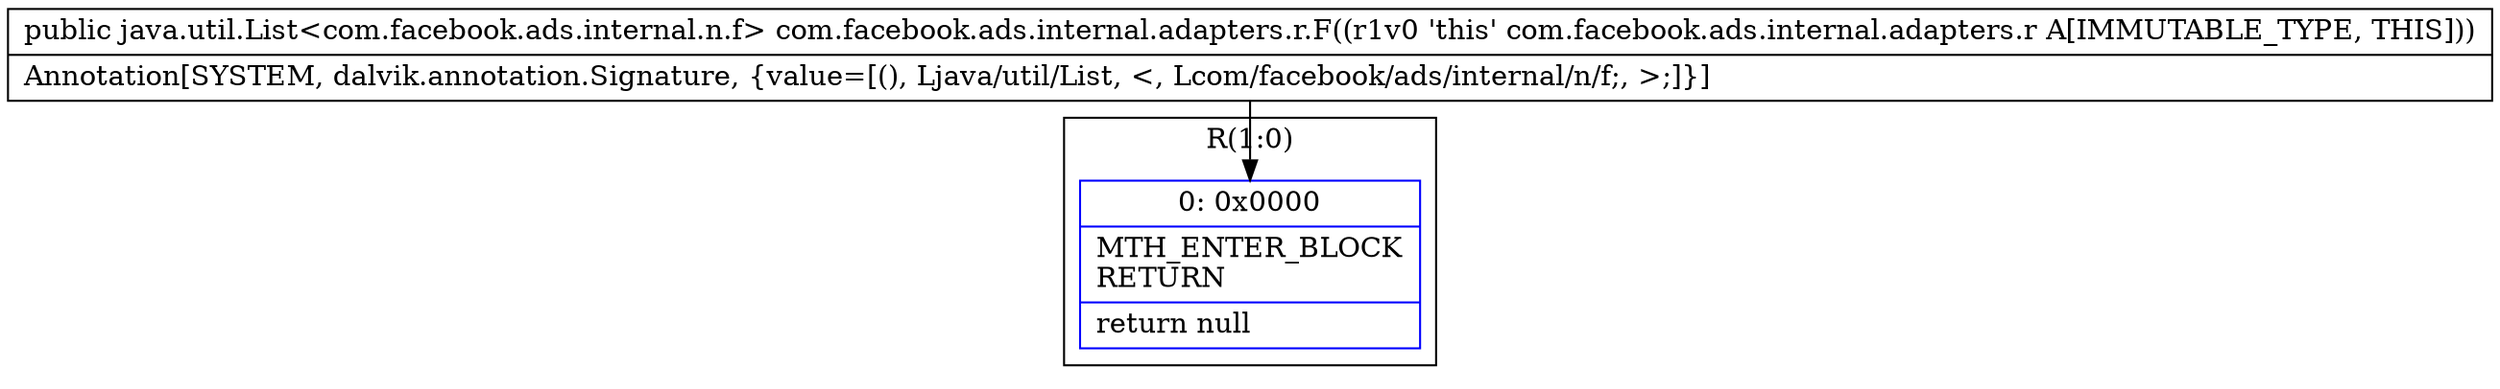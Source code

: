 digraph "CFG forcom.facebook.ads.internal.adapters.r.F()Ljava\/util\/List;" {
subgraph cluster_Region_1208715876 {
label = "R(1:0)";
node [shape=record,color=blue];
Node_0 [shape=record,label="{0\:\ 0x0000|MTH_ENTER_BLOCK\lRETURN\l|return null\l}"];
}
MethodNode[shape=record,label="{public java.util.List\<com.facebook.ads.internal.n.f\> com.facebook.ads.internal.adapters.r.F((r1v0 'this' com.facebook.ads.internal.adapters.r A[IMMUTABLE_TYPE, THIS]))  | Annotation[SYSTEM, dalvik.annotation.Signature, \{value=[(), Ljava\/util\/List, \<, Lcom\/facebook\/ads\/internal\/n\/f;, \>;]\}]\l}"];
MethodNode -> Node_0;
}

